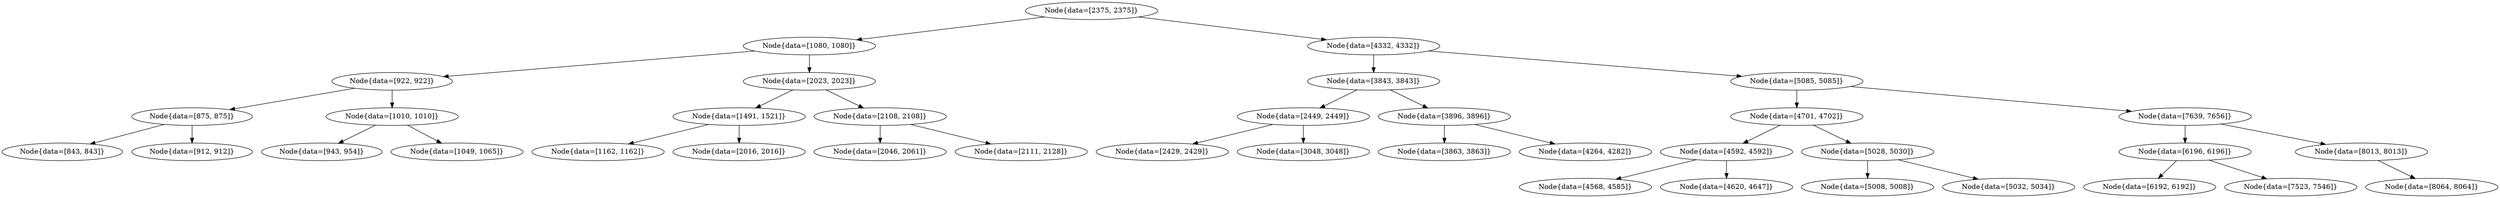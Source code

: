 digraph G{
70323523 [label="Node{data=[2375, 2375]}"]
70323523 -> 1420232606
1420232606 [label="Node{data=[1080, 1080]}"]
1420232606 -> 652433136
652433136 [label="Node{data=[922, 922]}"]
652433136 -> 1205445235
1205445235 [label="Node{data=[875, 875]}"]
1205445235 -> 1267655902
1267655902 [label="Node{data=[843, 843]}"]
1205445235 -> 670663110
670663110 [label="Node{data=[912, 912]}"]
652433136 -> 454104863
454104863 [label="Node{data=[1010, 1010]}"]
454104863 -> 290579508
290579508 [label="Node{data=[943, 954]}"]
454104863 -> 767904468
767904468 [label="Node{data=[1049, 1065]}"]
1420232606 -> 1180244251
1180244251 [label="Node{data=[2023, 2023]}"]
1180244251 -> 1432569632
1432569632 [label="Node{data=[1491, 1521]}"]
1432569632 -> 1259174396
1259174396 [label="Node{data=[1162, 1162]}"]
1432569632 -> 1276709283
1276709283 [label="Node{data=[2016, 2016]}"]
1180244251 -> 1116094714
1116094714 [label="Node{data=[2108, 2108]}"]
1116094714 -> 227755469
227755469 [label="Node{data=[2046, 2061]}"]
1116094714 -> 762384154
762384154 [label="Node{data=[2111, 2128]}"]
70323523 -> 690052870
690052870 [label="Node{data=[4332, 4332]}"]
690052870 -> 1498438472
1498438472 [label="Node{data=[3843, 3843]}"]
1498438472 -> 1325056130
1325056130 [label="Node{data=[2449, 2449]}"]
1325056130 -> 1809194904
1809194904 [label="Node{data=[2429, 2429]}"]
1325056130 -> 1219273867
1219273867 [label="Node{data=[3048, 3048]}"]
1498438472 -> 335359181
335359181 [label="Node{data=[3896, 3896]}"]
335359181 -> 194707680
194707680 [label="Node{data=[3863, 3863]}"]
335359181 -> 1349182676
1349182676 [label="Node{data=[4264, 4282]}"]
690052870 -> 2102368942
2102368942 [label="Node{data=[5085, 5085]}"]
2102368942 -> 120478350
120478350 [label="Node{data=[4701, 4702]}"]
120478350 -> 1424082571
1424082571 [label="Node{data=[4592, 4592]}"]
1424082571 -> 1403700359
1403700359 [label="Node{data=[4568, 4585]}"]
1424082571 -> 1387380406
1387380406 [label="Node{data=[4620, 4647]}"]
120478350 -> 658404420
658404420 [label="Node{data=[5028, 5030]}"]
658404420 -> 2108763062
2108763062 [label="Node{data=[5008, 5008]}"]
658404420 -> 2017085051
2017085051 [label="Node{data=[5032, 5034]}"]
2102368942 -> 656479172
656479172 [label="Node{data=[7639, 7656]}"]
656479172 -> 1944702768
1944702768 [label="Node{data=[6196, 6196]}"]
1944702768 -> 124888672
124888672 [label="Node{data=[6192, 6192]}"]
1944702768 -> 760357227
760357227 [label="Node{data=[7523, 7546]}"]
656479172 -> 37926966
37926966 [label="Node{data=[8013, 8013]}"]
37926966 -> 1064265473
1064265473 [label="Node{data=[8064, 8064]}"]
}
